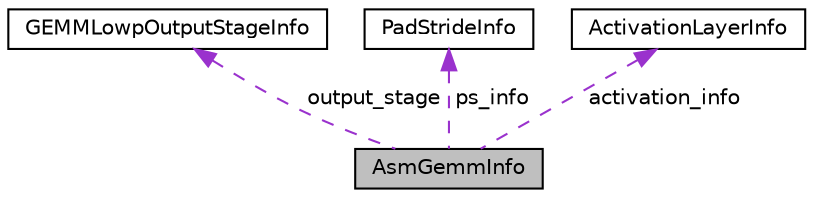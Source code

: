 digraph "AsmGemmInfo"
{
 // LATEX_PDF_SIZE
  edge [fontname="Helvetica",fontsize="10",labelfontname="Helvetica",labelfontsize="10"];
  node [fontname="Helvetica",fontsize="10",shape=record];
  Node1 [label="AsmGemmInfo",height=0.2,width=0.4,color="black", fillcolor="grey75", style="filled", fontcolor="black",tooltip=" "];
  Node2 -> Node1 [dir="back",color="darkorchid3",fontsize="10",style="dashed",label=" output_stage" ,fontname="Helvetica"];
  Node2 [label="GEMMLowpOutputStageInfo",height=0.2,width=0.4,color="black", fillcolor="white", style="filled",URL="$structarm__compute_1_1_g_e_m_m_lowp_output_stage_info.xhtml",tooltip="GEMMLowp output stage info."];
  Node3 -> Node1 [dir="back",color="darkorchid3",fontsize="10",style="dashed",label=" ps_info" ,fontname="Helvetica"];
  Node3 [label="PadStrideInfo",height=0.2,width=0.4,color="black", fillcolor="white", style="filled",URL="$classarm__compute_1_1_pad_stride_info.xhtml",tooltip=" "];
  Node4 -> Node1 [dir="back",color="darkorchid3",fontsize="10",style="dashed",label=" activation_info" ,fontname="Helvetica"];
  Node4 [label="ActivationLayerInfo",height=0.2,width=0.4,color="black", fillcolor="white", style="filled",URL="$classarm__compute_1_1_activation_layer_info.xhtml",tooltip="Activation Layer Information class."];
}
